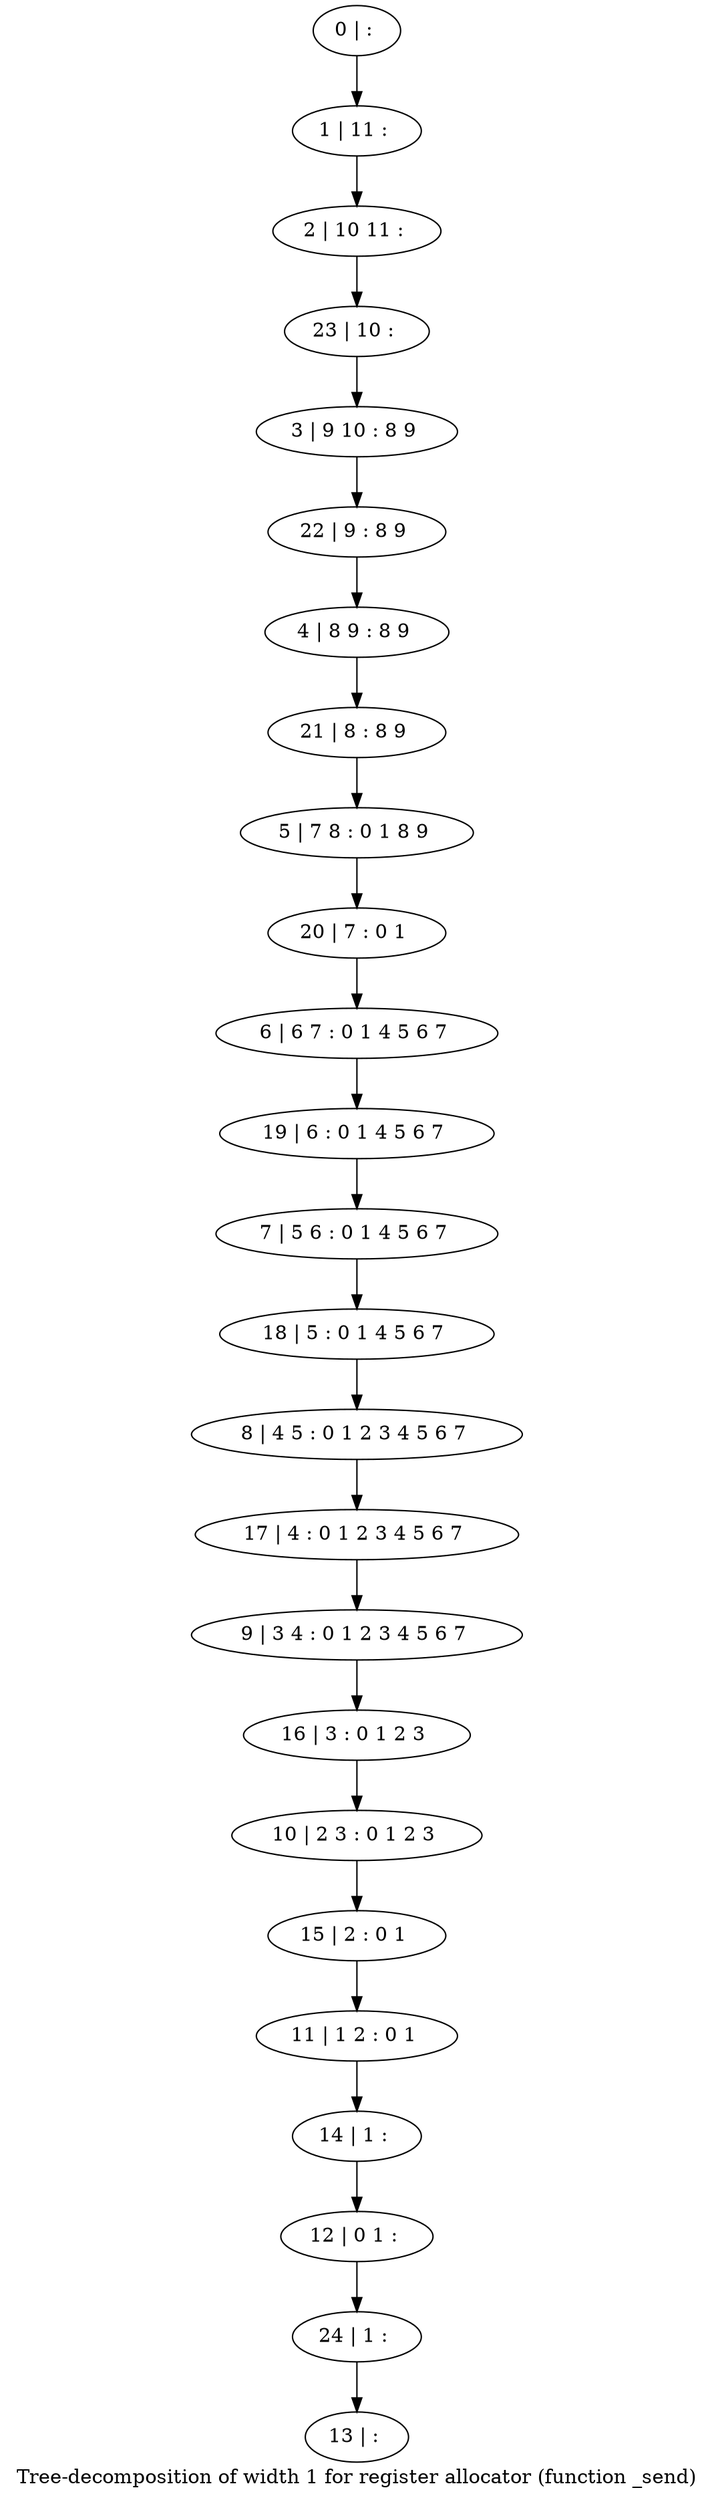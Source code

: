 digraph G {
graph [label="Tree-decomposition of width 1 for register allocator (function _send)"]
0[label="0 | : "];
1[label="1 | 11 : "];
2[label="2 | 10 11 : "];
3[label="3 | 9 10 : 8 9 "];
4[label="4 | 8 9 : 8 9 "];
5[label="5 | 7 8 : 0 1 8 9 "];
6[label="6 | 6 7 : 0 1 4 5 6 7 "];
7[label="7 | 5 6 : 0 1 4 5 6 7 "];
8[label="8 | 4 5 : 0 1 2 3 4 5 6 7 "];
9[label="9 | 3 4 : 0 1 2 3 4 5 6 7 "];
10[label="10 | 2 3 : 0 1 2 3 "];
11[label="11 | 1 2 : 0 1 "];
12[label="12 | 0 1 : "];
13[label="13 | : "];
14[label="14 | 1 : "];
15[label="15 | 2 : 0 1 "];
16[label="16 | 3 : 0 1 2 3 "];
17[label="17 | 4 : 0 1 2 3 4 5 6 7 "];
18[label="18 | 5 : 0 1 4 5 6 7 "];
19[label="19 | 6 : 0 1 4 5 6 7 "];
20[label="20 | 7 : 0 1 "];
21[label="21 | 8 : 8 9 "];
22[label="22 | 9 : 8 9 "];
23[label="23 | 10 : "];
24[label="24 | 1 : "];
0->1 ;
1->2 ;
14->12 ;
11->14 ;
15->11 ;
10->15 ;
16->10 ;
9->16 ;
17->9 ;
8->17 ;
18->8 ;
7->18 ;
19->7 ;
6->19 ;
20->6 ;
5->20 ;
21->5 ;
4->21 ;
22->4 ;
3->22 ;
23->3 ;
2->23 ;
24->13 ;
12->24 ;
}
